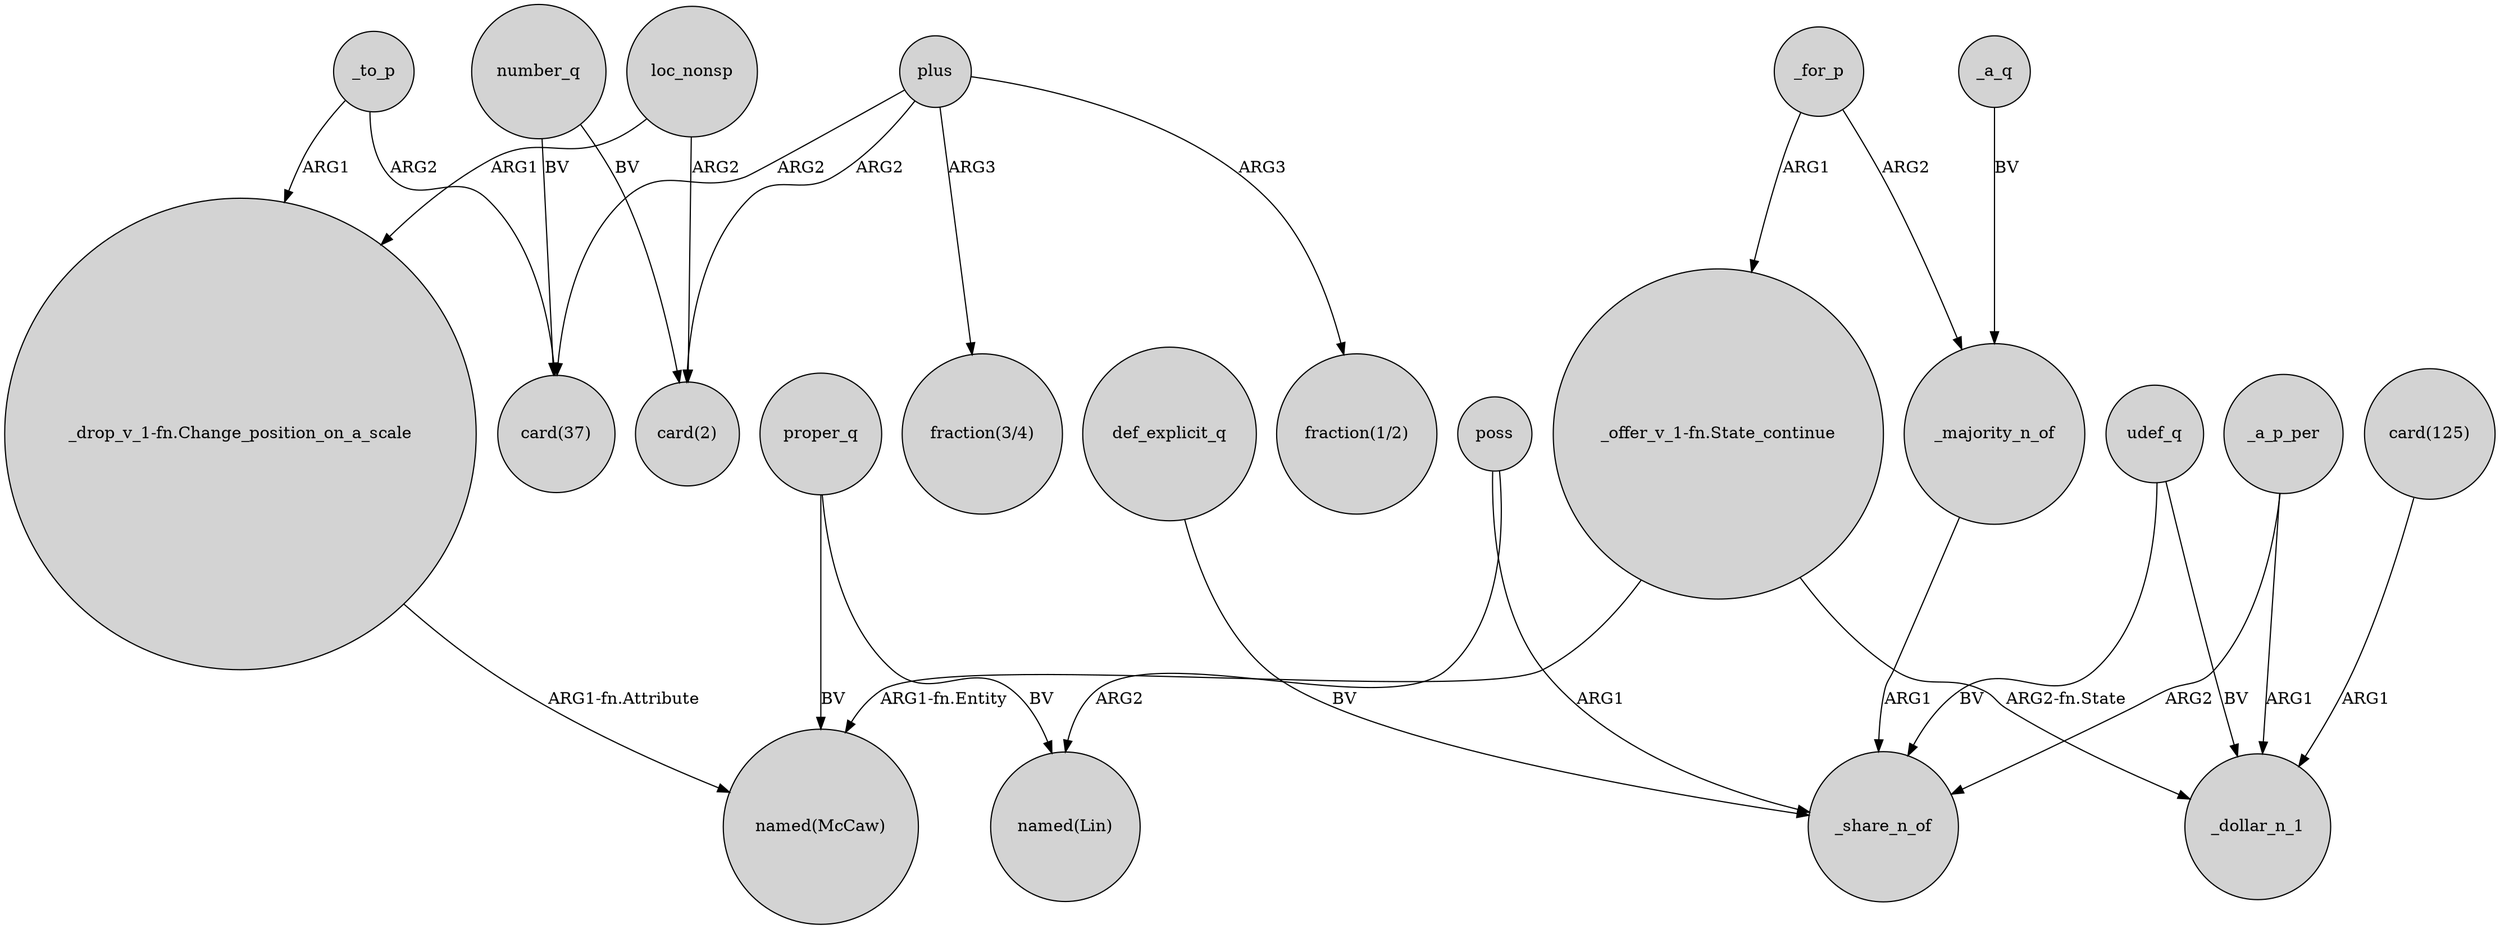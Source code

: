 digraph {
	node [shape=circle style=filled]
	number_q -> "card(37)" [label=BV]
	_a_q -> _majority_n_of [label=BV]
	number_q -> "card(2)" [label=BV]
	loc_nonsp -> "card(2)" [label=ARG2]
	"_drop_v_1-fn.Change_position_on_a_scale" -> "named(McCaw)" [label="ARG1-fn.Attribute"]
	loc_nonsp -> "_drop_v_1-fn.Change_position_on_a_scale" [label=ARG1]
	proper_q -> "named(Lin)" [label=BV]
	def_explicit_q -> _share_n_of [label=BV]
	_for_p -> "_offer_v_1-fn.State_continue" [label=ARG1]
	proper_q -> "named(McCaw)" [label=BV]
	plus -> "card(37)" [label=ARG2]
	"_offer_v_1-fn.State_continue" -> "named(McCaw)" [label="ARG1-fn.Entity"]
	_majority_n_of -> _share_n_of [label=ARG1]
	_a_p_per -> _share_n_of [label=ARG2]
	"_offer_v_1-fn.State_continue" -> _dollar_n_1 [label="ARG2-fn.State"]
	_to_p -> "_drop_v_1-fn.Change_position_on_a_scale" [label=ARG1]
	poss -> _share_n_of [label=ARG1]
	udef_q -> _share_n_of [label=BV]
	udef_q -> _dollar_n_1 [label=BV]
	poss -> "named(Lin)" [label=ARG2]
	_a_p_per -> _dollar_n_1 [label=ARG1]
	plus -> "card(2)" [label=ARG2]
	_for_p -> _majority_n_of [label=ARG2]
	plus -> "fraction(3/4)" [label=ARG3]
	_to_p -> "card(37)" [label=ARG2]
	plus -> "fraction(1/2)" [label=ARG3]
	"card(125)" -> _dollar_n_1 [label=ARG1]
}
